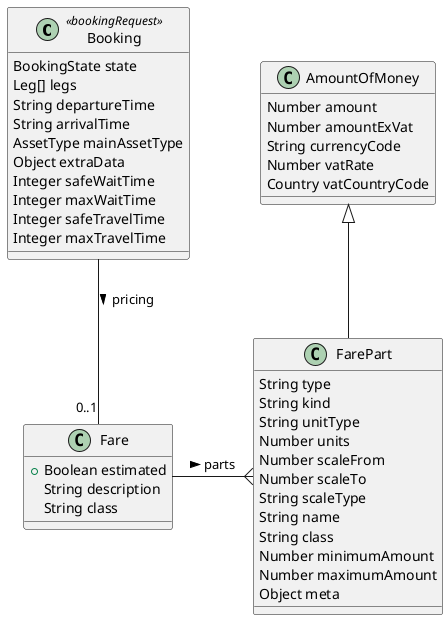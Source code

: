 @startuml 
class Booking <<bookingRequest>> {
  BookingState state
  Leg[] legs
  String departureTime
  String arrivalTime
  AssetType mainAssetType
  Object extraData
  Integer safeWaitTime
  Integer maxWaitTime
  Integer safeTravelTime
  Integer maxTravelTime
}
Booking --  "0..1" Fare : pricing >
class Fare {
 +Boolean estimated
  String description
  String class
}
Fare -{ FarePart : parts >
class FarePart {
  String type
  String kind
  String unitType
  Number units
  Number scaleFrom
  Number scaleTo
  String scaleType
  String name
  String class
  Number minimumAmount
  Number maximumAmount
  Object meta
}
FarePart -up-|> AmountOfMoney
class AmountOfMoney {
  Number amount
  Number amountExVat
  String currencyCode
  Number vatRate
  Country vatCountryCode
}
@enduml
